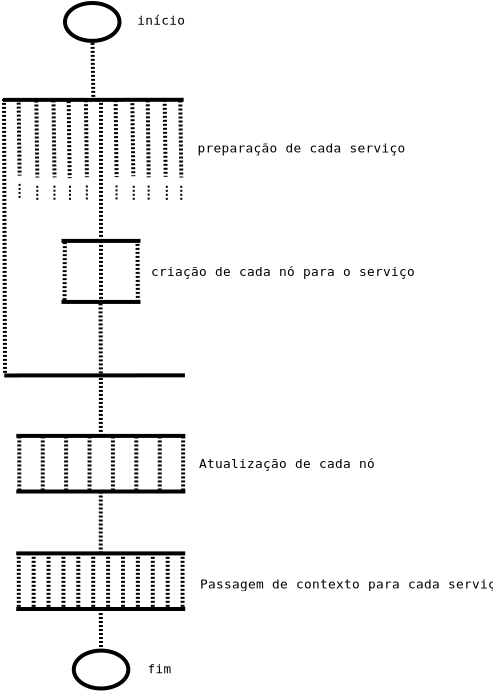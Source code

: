 <?xml version="1.0" encoding="UTF-8"?>
<dia:diagram xmlns:dia="http://www.lysator.liu.se/~alla/dia/">
  <dia:layer name="Segundo Plano" visible="true" active="true">
    <dia:object type="Flowchart - Ellipse" version="0" id="O0">
      <dia:attribute name="obj_pos">
        <dia:point val="21.149,3.205"/>
      </dia:attribute>
      <dia:attribute name="obj_bb">
        <dia:rectangle val="21.049,3.105;23.976,5.198"/>
      </dia:attribute>
      <dia:attribute name="elem_corner">
        <dia:point val="21.149,3.205"/>
      </dia:attribute>
      <dia:attribute name="elem_width">
        <dia:real val="2.727"/>
      </dia:attribute>
      <dia:attribute name="elem_height">
        <dia:real val="1.894"/>
      </dia:attribute>
      <dia:attribute name="border_width">
        <dia:real val="0.2"/>
      </dia:attribute>
      <dia:attribute name="show_background">
        <dia:boolean val="true"/>
      </dia:attribute>
      <dia:attribute name="padding">
        <dia:real val="0.354"/>
      </dia:attribute>
      <dia:attribute name="text">
        <dia:composite type="text">
          <dia:attribute name="string">
            <dia:string>##</dia:string>
          </dia:attribute>
          <dia:attribute name="font">
            <dia:font family="sans" style="0" name="Helvetica"/>
          </dia:attribute>
          <dia:attribute name="height">
            <dia:real val="0.8"/>
          </dia:attribute>
          <dia:attribute name="pos">
            <dia:point val="22.513,4.347"/>
          </dia:attribute>
          <dia:attribute name="color">
            <dia:color val="#000000"/>
          </dia:attribute>
          <dia:attribute name="alignment">
            <dia:enum val="1"/>
          </dia:attribute>
        </dia:composite>
      </dia:attribute>
    </dia:object>
    <dia:object type="Standard - Line" version="0" id="O1">
      <dia:attribute name="obj_pos">
        <dia:point val="18.05,8.05"/>
      </dia:attribute>
      <dia:attribute name="obj_bb">
        <dia:rectangle val="17.95,7.945;27.183,8.15"/>
      </dia:attribute>
      <dia:attribute name="conn_endpoints">
        <dia:point val="18.05,8.05"/>
        <dia:point val="27.083,8.045"/>
      </dia:attribute>
      <dia:attribute name="numcp">
        <dia:int val="1"/>
      </dia:attribute>
      <dia:attribute name="line_width">
        <dia:real val="0.2"/>
      </dia:attribute>
    </dia:object>
    <dia:object type="Standard - Line" version="0" id="O2">
      <dia:attribute name="obj_pos">
        <dia:point val="18.1,8"/>
      </dia:attribute>
      <dia:attribute name="obj_bb">
        <dia:rectangle val="18.0,7.9;18.25,21.8"/>
      </dia:attribute>
      <dia:attribute name="conn_endpoints">
        <dia:point val="18.1,8"/>
        <dia:point val="18.15,21.7"/>
      </dia:attribute>
      <dia:attribute name="numcp">
        <dia:int val="1"/>
      </dia:attribute>
      <dia:attribute name="line_width">
        <dia:real val="0.2"/>
      </dia:attribute>
      <dia:attribute name="line_style">
        <dia:enum val="4"/>
      </dia:attribute>
    </dia:object>
    <dia:object type="Standard - Text" version="1" id="O3">
      <dia:attribute name="obj_pos">
        <dia:point val="27.776,10.685"/>
      </dia:attribute>
      <dia:attribute name="obj_bb">
        <dia:rectangle val="27.776,10.09;37.786,10.835"/>
      </dia:attribute>
      <dia:attribute name="text">
        <dia:composite type="text">
          <dia:attribute name="string">
            <dia:string>#preparação de cada serviço#</dia:string>
          </dia:attribute>
          <dia:attribute name="font">
            <dia:font family="monospace" style="0" name="Courier"/>
          </dia:attribute>
          <dia:attribute name="height">
            <dia:real val="0.8"/>
          </dia:attribute>
          <dia:attribute name="pos">
            <dia:point val="27.776,10.685"/>
          </dia:attribute>
          <dia:attribute name="color">
            <dia:color val="#000000"/>
          </dia:attribute>
          <dia:attribute name="alignment">
            <dia:enum val="0"/>
          </dia:attribute>
        </dia:composite>
      </dia:attribute>
      <dia:attribute name="valign">
        <dia:enum val="3"/>
      </dia:attribute>
    </dia:object>
    <dia:object type="Standard - Line" version="0" id="O4">
      <dia:attribute name="obj_pos">
        <dia:point val="22.95,8"/>
      </dia:attribute>
      <dia:attribute name="obj_bb">
        <dia:rectangle val="22.849,7.9;23.049,15.05"/>
      </dia:attribute>
      <dia:attribute name="conn_endpoints">
        <dia:point val="22.95,8"/>
        <dia:point val="22.95,14.95"/>
      </dia:attribute>
      <dia:attribute name="numcp">
        <dia:int val="1"/>
      </dia:attribute>
      <dia:attribute name="line_width">
        <dia:real val="0.2"/>
      </dia:attribute>
      <dia:attribute name="line_style">
        <dia:enum val="4"/>
      </dia:attribute>
    </dia:object>
    <dia:object type="Standard - Line" version="0" id="O5">
      <dia:attribute name="obj_pos">
        <dia:point val="20.975,15.1"/>
      </dia:attribute>
      <dia:attribute name="obj_bb">
        <dia:rectangle val="20.875,15;25.025,15.2"/>
      </dia:attribute>
      <dia:attribute name="conn_endpoints">
        <dia:point val="20.975,15.1"/>
        <dia:point val="24.925,15.1"/>
      </dia:attribute>
      <dia:attribute name="numcp">
        <dia:int val="1"/>
      </dia:attribute>
      <dia:attribute name="line_width">
        <dia:real val="0.2"/>
      </dia:attribute>
    </dia:object>
    <dia:object type="Standard - Line" version="0" id="O6">
      <dia:attribute name="obj_pos">
        <dia:point val="21.142,15.161"/>
      </dia:attribute>
      <dia:attribute name="obj_bb">
        <dia:rectangle val="21.024,15.06;21.242,18.251"/>
      </dia:attribute>
      <dia:attribute name="conn_endpoints">
        <dia:point val="21.142,15.161"/>
        <dia:point val="21.125,18.15"/>
      </dia:attribute>
      <dia:attribute name="numcp">
        <dia:int val="1"/>
      </dia:attribute>
      <dia:attribute name="line_width">
        <dia:real val="0.2"/>
      </dia:attribute>
      <dia:attribute name="line_style">
        <dia:enum val="4"/>
      </dia:attribute>
    </dia:object>
    <dia:object type="Standard - Line" version="0" id="O7">
      <dia:attribute name="obj_pos">
        <dia:point val="22.95,15.1"/>
      </dia:attribute>
      <dia:attribute name="obj_bb">
        <dia:rectangle val="22.85,15;23.05,18.25"/>
      </dia:attribute>
      <dia:attribute name="conn_endpoints">
        <dia:point val="22.95,15.1"/>
        <dia:point val="22.95,18.151"/>
      </dia:attribute>
      <dia:attribute name="numcp">
        <dia:int val="1"/>
      </dia:attribute>
      <dia:attribute name="line_width">
        <dia:real val="0.2"/>
      </dia:attribute>
      <dia:attribute name="line_style">
        <dia:enum val="4"/>
      </dia:attribute>
      <dia:connections>
        <dia:connection handle="0" to="O5" connection="0"/>
        <dia:connection handle="1" to="O27" connection="0"/>
      </dia:connections>
    </dia:object>
    <dia:object type="Standard - Line" version="0" id="O8">
      <dia:attribute name="obj_pos">
        <dia:point val="24.775,15.05"/>
      </dia:attribute>
      <dia:attribute name="obj_bb">
        <dia:rectangle val="24.674,14.95;24.892,18.211"/>
      </dia:attribute>
      <dia:attribute name="conn_endpoints">
        <dia:point val="24.775,15.05"/>
        <dia:point val="24.791,18.11"/>
      </dia:attribute>
      <dia:attribute name="numcp">
        <dia:int val="1"/>
      </dia:attribute>
      <dia:attribute name="line_width">
        <dia:real val="0.2"/>
      </dia:attribute>
      <dia:attribute name="line_style">
        <dia:enum val="4"/>
      </dia:attribute>
    </dia:object>
    <dia:object type="Standard - Text" version="1" id="O9">
      <dia:attribute name="obj_pos">
        <dia:point val="25.45,16.85"/>
      </dia:attribute>
      <dia:attribute name="obj_bb">
        <dia:rectangle val="25.45,16.255;38.155,17"/>
      </dia:attribute>
      <dia:attribute name="text">
        <dia:composite type="text">
          <dia:attribute name="string">
            <dia:string>#criação de cada nó para o serviço#</dia:string>
          </dia:attribute>
          <dia:attribute name="font">
            <dia:font family="monospace" style="0" name="Courier"/>
          </dia:attribute>
          <dia:attribute name="height">
            <dia:real val="0.8"/>
          </dia:attribute>
          <dia:attribute name="pos">
            <dia:point val="25.45,16.85"/>
          </dia:attribute>
          <dia:attribute name="color">
            <dia:color val="#000000"/>
          </dia:attribute>
          <dia:attribute name="alignment">
            <dia:enum val="0"/>
          </dia:attribute>
        </dia:composite>
      </dia:attribute>
      <dia:attribute name="valign">
        <dia:enum val="3"/>
      </dia:attribute>
    </dia:object>
    <dia:object type="Standard - Line" version="0" id="O10">
      <dia:attribute name="obj_pos">
        <dia:point val="22.945,21.751"/>
      </dia:attribute>
      <dia:attribute name="obj_bb">
        <dia:rectangle val="22.84,21.651;23.045,24.95"/>
      </dia:attribute>
      <dia:attribute name="conn_endpoints">
        <dia:point val="22.945,21.751"/>
        <dia:point val="22.94,24.85"/>
      </dia:attribute>
      <dia:attribute name="numcp">
        <dia:int val="1"/>
      </dia:attribute>
      <dia:attribute name="line_width">
        <dia:real val="0.2"/>
      </dia:attribute>
      <dia:attribute name="line_style">
        <dia:enum val="4"/>
      </dia:attribute>
      <dia:connections>
        <dia:connection handle="1" to="O11" connection="0"/>
      </dia:connections>
    </dia:object>
    <dia:object type="Standard - Line" version="0" id="O11">
      <dia:attribute name="obj_pos">
        <dia:point val="18.715,24.85"/>
      </dia:attribute>
      <dia:attribute name="obj_bb">
        <dia:rectangle val="18.615,24.75;27.265,24.95"/>
      </dia:attribute>
      <dia:attribute name="conn_endpoints">
        <dia:point val="18.715,24.85"/>
        <dia:point val="27.165,24.85"/>
      </dia:attribute>
      <dia:attribute name="numcp">
        <dia:int val="1"/>
      </dia:attribute>
      <dia:attribute name="line_width">
        <dia:real val="0.2"/>
      </dia:attribute>
    </dia:object>
    <dia:object type="Standard - Line" version="0" id="O12">
      <dia:attribute name="obj_pos">
        <dia:point val="18.866,24.878"/>
      </dia:attribute>
      <dia:attribute name="obj_bb">
        <dia:rectangle val="18.767,24.778;18.966,27.728"/>
      </dia:attribute>
      <dia:attribute name="conn_endpoints">
        <dia:point val="18.866,24.878"/>
        <dia:point val="18.866,27.628"/>
      </dia:attribute>
      <dia:attribute name="numcp">
        <dia:int val="1"/>
      </dia:attribute>
      <dia:attribute name="line_width">
        <dia:real val="0.2"/>
      </dia:attribute>
      <dia:attribute name="line_style">
        <dia:enum val="4"/>
      </dia:attribute>
    </dia:object>
    <dia:object type="Standard - Text" version="1" id="O13">
      <dia:attribute name="obj_pos">
        <dia:point val="27.85,26.45"/>
      </dia:attribute>
      <dia:attribute name="obj_bb">
        <dia:rectangle val="27.85,25.855;36.32,26.6"/>
      </dia:attribute>
      <dia:attribute name="text">
        <dia:composite type="text">
          <dia:attribute name="string">
            <dia:string>#Atualização de cada nó#</dia:string>
          </dia:attribute>
          <dia:attribute name="font">
            <dia:font family="monospace" style="0" name="Courier"/>
          </dia:attribute>
          <dia:attribute name="height">
            <dia:real val="0.8"/>
          </dia:attribute>
          <dia:attribute name="pos">
            <dia:point val="27.85,26.45"/>
          </dia:attribute>
          <dia:attribute name="color">
            <dia:color val="#000000"/>
          </dia:attribute>
          <dia:attribute name="alignment">
            <dia:enum val="0"/>
          </dia:attribute>
        </dia:composite>
      </dia:attribute>
      <dia:attribute name="valign">
        <dia:enum val="3"/>
      </dia:attribute>
    </dia:object>
    <dia:object type="Standard - Line" version="0" id="O14">
      <dia:attribute name="obj_pos">
        <dia:point val="18.715,27.63"/>
      </dia:attribute>
      <dia:attribute name="obj_bb">
        <dia:rectangle val="18.615,27.53;27.265,27.73"/>
      </dia:attribute>
      <dia:attribute name="conn_endpoints">
        <dia:point val="18.715,27.63"/>
        <dia:point val="27.165,27.63"/>
      </dia:attribute>
      <dia:attribute name="numcp">
        <dia:int val="1"/>
      </dia:attribute>
      <dia:attribute name="line_width">
        <dia:real val="0.2"/>
      </dia:attribute>
    </dia:object>
    <dia:object type="Standard - Line" version="0" id="O15">
      <dia:attribute name="obj_pos">
        <dia:point val="22.925,18.225"/>
      </dia:attribute>
      <dia:attribute name="obj_bb">
        <dia:rectangle val="22.824,18.124;23.046,21.852"/>
      </dia:attribute>
      <dia:attribute name="conn_endpoints">
        <dia:point val="22.925,18.225"/>
        <dia:point val="22.945,21.751"/>
      </dia:attribute>
      <dia:attribute name="numcp">
        <dia:int val="1"/>
      </dia:attribute>
      <dia:attribute name="line_width">
        <dia:real val="0.2"/>
      </dia:attribute>
      <dia:attribute name="line_style">
        <dia:enum val="4"/>
      </dia:attribute>
      <dia:connections>
        <dia:connection handle="1" to="O0" connection="0"/>
      </dia:connections>
    </dia:object>
    <dia:object type="Standard - Line" version="0" id="O16">
      <dia:attribute name="obj_pos">
        <dia:point val="22.527,5.198"/>
      </dia:attribute>
      <dia:attribute name="obj_bb">
        <dia:rectangle val="22.426,5.097;22.668,8.149"/>
      </dia:attribute>
      <dia:attribute name="conn_endpoints">
        <dia:point val="22.527,5.198"/>
        <dia:point val="22.567,8.047"/>
      </dia:attribute>
      <dia:attribute name="numcp">
        <dia:int val="1"/>
      </dia:attribute>
      <dia:attribute name="line_width">
        <dia:real val="0.2"/>
      </dia:attribute>
      <dia:attribute name="line_style">
        <dia:enum val="4"/>
      </dia:attribute>
      <dia:connections>
        <dia:connection handle="0" to="O0" connection="16"/>
        <dia:connection handle="1" to="O1" connection="0"/>
      </dia:connections>
    </dia:object>
    <dia:object type="Standard - Text" version="1" id="O17">
      <dia:attribute name="obj_pos">
        <dia:point val="27.9,32.475"/>
      </dia:attribute>
      <dia:attribute name="obj_bb">
        <dia:rectangle val="27.9,31.88;42.53,32.625"/>
      </dia:attribute>
      <dia:attribute name="text">
        <dia:composite type="text">
          <dia:attribute name="string">
            <dia:string>#Passagem de contexto para cada serviço#</dia:string>
          </dia:attribute>
          <dia:attribute name="font">
            <dia:font family="monospace" style="0" name="Courier"/>
          </dia:attribute>
          <dia:attribute name="height">
            <dia:real val="0.8"/>
          </dia:attribute>
          <dia:attribute name="pos">
            <dia:point val="27.9,32.475"/>
          </dia:attribute>
          <dia:attribute name="color">
            <dia:color val="#000000"/>
          </dia:attribute>
          <dia:attribute name="alignment">
            <dia:enum val="0"/>
          </dia:attribute>
        </dia:composite>
      </dia:attribute>
      <dia:attribute name="valign">
        <dia:enum val="3"/>
      </dia:attribute>
    </dia:object>
    <dia:object type="Flowchart - Ellipse" version="0" id="O18">
      <dia:attribute name="obj_pos">
        <dia:point val="21.589,35.585"/>
      </dia:attribute>
      <dia:attribute name="obj_bb">
        <dia:rectangle val="21.489,35.485;24.416,37.578"/>
      </dia:attribute>
      <dia:attribute name="elem_corner">
        <dia:point val="21.589,35.585"/>
      </dia:attribute>
      <dia:attribute name="elem_width">
        <dia:real val="2.727"/>
      </dia:attribute>
      <dia:attribute name="elem_height">
        <dia:real val="1.894"/>
      </dia:attribute>
      <dia:attribute name="border_width">
        <dia:real val="0.2"/>
      </dia:attribute>
      <dia:attribute name="show_background">
        <dia:boolean val="true"/>
      </dia:attribute>
      <dia:attribute name="padding">
        <dia:real val="0.354"/>
      </dia:attribute>
      <dia:attribute name="text">
        <dia:composite type="text">
          <dia:attribute name="string">
            <dia:string>##</dia:string>
          </dia:attribute>
          <dia:attribute name="font">
            <dia:font family="sans" style="0" name="Helvetica"/>
          </dia:attribute>
          <dia:attribute name="height">
            <dia:real val="0.8"/>
          </dia:attribute>
          <dia:attribute name="pos">
            <dia:point val="22.953,36.727"/>
          </dia:attribute>
          <dia:attribute name="color">
            <dia:color val="#000000"/>
          </dia:attribute>
          <dia:attribute name="alignment">
            <dia:enum val="1"/>
          </dia:attribute>
        </dia:composite>
      </dia:attribute>
    </dia:object>
    <dia:object type="Standard - Line" version="0" id="O19">
      <dia:attribute name="obj_pos">
        <dia:point val="19.716,8.081"/>
      </dia:attribute>
      <dia:attribute name="obj_bb">
        <dia:rectangle val="19.615,7.98;19.868,12.033"/>
      </dia:attribute>
      <dia:attribute name="conn_endpoints">
        <dia:point val="19.716,8.081"/>
        <dia:point val="19.766,11.931"/>
      </dia:attribute>
      <dia:attribute name="numcp">
        <dia:int val="1"/>
      </dia:attribute>
      <dia:attribute name="line_width">
        <dia:real val="0.2"/>
      </dia:attribute>
      <dia:attribute name="line_style">
        <dia:enum val="4"/>
      </dia:attribute>
    </dia:object>
    <dia:object type="Standard - Line" version="0" id="O20">
      <dia:attribute name="obj_pos">
        <dia:point val="21.334,8.111"/>
      </dia:attribute>
      <dia:attribute name="obj_bb">
        <dia:rectangle val="21.232,8.01;21.485,12.063"/>
      </dia:attribute>
      <dia:attribute name="conn_endpoints">
        <dia:point val="21.334,8.111"/>
        <dia:point val="21.384,11.961"/>
      </dia:attribute>
      <dia:attribute name="numcp">
        <dia:int val="1"/>
      </dia:attribute>
      <dia:attribute name="line_width">
        <dia:real val="0.2"/>
      </dia:attribute>
      <dia:attribute name="line_style">
        <dia:enum val="4"/>
      </dia:attribute>
    </dia:object>
    <dia:object type="Standard - Line" version="0" id="O21">
      <dia:attribute name="obj_pos">
        <dia:point val="24.515,8.016"/>
      </dia:attribute>
      <dia:attribute name="obj_bb">
        <dia:rectangle val="24.414,7.915;24.667,11.968"/>
      </dia:attribute>
      <dia:attribute name="conn_endpoints">
        <dia:point val="24.515,8.016"/>
        <dia:point val="24.566,11.866"/>
      </dia:attribute>
      <dia:attribute name="numcp">
        <dia:int val="1"/>
      </dia:attribute>
      <dia:attribute name="line_width">
        <dia:real val="0.2"/>
      </dia:attribute>
      <dia:attribute name="line_style">
        <dia:enum val="4"/>
      </dia:attribute>
    </dia:object>
    <dia:object type="Standard - Line" version="0" id="O22">
      <dia:attribute name="obj_pos">
        <dia:point val="26.133,8.046"/>
      </dia:attribute>
      <dia:attribute name="obj_bb">
        <dia:rectangle val="26.031,7.945;26.284,11.998"/>
      </dia:attribute>
      <dia:attribute name="conn_endpoints">
        <dia:point val="26.133,8.046"/>
        <dia:point val="26.183,11.896"/>
      </dia:attribute>
      <dia:attribute name="numcp">
        <dia:int val="1"/>
      </dia:attribute>
      <dia:attribute name="line_width">
        <dia:real val="0.2"/>
      </dia:attribute>
      <dia:attribute name="line_style">
        <dia:enum val="4"/>
      </dia:attribute>
    </dia:object>
    <dia:object type="Standard - Line" version="0" id="O23">
      <dia:attribute name="obj_pos">
        <dia:point val="26.24,12.345"/>
      </dia:attribute>
      <dia:attribute name="obj_bb">
        <dia:rectangle val="26.19,12.295;26.29,13.095"/>
      </dia:attribute>
      <dia:attribute name="conn_endpoints">
        <dia:point val="26.24,12.345"/>
        <dia:point val="26.24,13.045"/>
      </dia:attribute>
      <dia:attribute name="numcp">
        <dia:int val="1"/>
      </dia:attribute>
      <dia:attribute name="line_style">
        <dia:enum val="4"/>
      </dia:attribute>
    </dia:object>
    <dia:object type="Standard - Line" version="0" id="O24">
      <dia:attribute name="obj_pos">
        <dia:point val="19.764,12.345"/>
      </dia:attribute>
      <dia:attribute name="obj_bb">
        <dia:rectangle val="19.714,12.295;19.814,13.095"/>
      </dia:attribute>
      <dia:attribute name="conn_endpoints">
        <dia:point val="19.764,12.345"/>
        <dia:point val="19.764,13.045"/>
      </dia:attribute>
      <dia:attribute name="numcp">
        <dia:int val="1"/>
      </dia:attribute>
      <dia:attribute name="line_style">
        <dia:enum val="4"/>
      </dia:attribute>
    </dia:object>
    <dia:object type="Standard - Line" version="0" id="O25">
      <dia:attribute name="obj_pos">
        <dia:point val="21.398,12.345"/>
      </dia:attribute>
      <dia:attribute name="obj_bb">
        <dia:rectangle val="21.348,12.295;21.448,13.095"/>
      </dia:attribute>
      <dia:attribute name="conn_endpoints">
        <dia:point val="21.398,12.345"/>
        <dia:point val="21.398,13.045"/>
      </dia:attribute>
      <dia:attribute name="numcp">
        <dia:int val="1"/>
      </dia:attribute>
      <dia:attribute name="line_style">
        <dia:enum val="4"/>
      </dia:attribute>
    </dia:object>
    <dia:object type="Standard - Line" version="0" id="O26">
      <dia:attribute name="obj_pos">
        <dia:point val="24.588,12.345"/>
      </dia:attribute>
      <dia:attribute name="obj_bb">
        <dia:rectangle val="24.538,12.295;24.638,13.095"/>
      </dia:attribute>
      <dia:attribute name="conn_endpoints">
        <dia:point val="24.588,12.345"/>
        <dia:point val="24.588,13.045"/>
      </dia:attribute>
      <dia:attribute name="numcp">
        <dia:int val="1"/>
      </dia:attribute>
      <dia:attribute name="line_style">
        <dia:enum val="4"/>
      </dia:attribute>
    </dia:object>
    <dia:object type="Standard - Line" version="0" id="O27">
      <dia:attribute name="obj_pos">
        <dia:point val="20.975,18.151"/>
      </dia:attribute>
      <dia:attribute name="obj_bb">
        <dia:rectangle val="20.875,18.05;25.025,18.25"/>
      </dia:attribute>
      <dia:attribute name="conn_endpoints">
        <dia:point val="20.975,18.151"/>
        <dia:point val="24.925,18.151"/>
      </dia:attribute>
      <dia:attribute name="numcp">
        <dia:int val="1"/>
      </dia:attribute>
      <dia:attribute name="line_width">
        <dia:real val="0.2"/>
      </dia:attribute>
    </dia:object>
    <dia:object type="Standard - Line" version="0" id="O28">
      <dia:attribute name="obj_pos">
        <dia:point val="20.037,24.878"/>
      </dia:attribute>
      <dia:attribute name="obj_bb">
        <dia:rectangle val="19.936,24.778;20.137,27.728"/>
      </dia:attribute>
      <dia:attribute name="conn_endpoints">
        <dia:point val="20.037,24.878"/>
        <dia:point val="20.037,27.628"/>
      </dia:attribute>
      <dia:attribute name="numcp">
        <dia:int val="1"/>
      </dia:attribute>
      <dia:attribute name="line_width">
        <dia:real val="0.2"/>
      </dia:attribute>
      <dia:attribute name="line_style">
        <dia:enum val="4"/>
      </dia:attribute>
    </dia:object>
    <dia:object type="Standard - Line" version="0" id="O29">
      <dia:attribute name="obj_pos">
        <dia:point val="21.206,24.878"/>
      </dia:attribute>
      <dia:attribute name="obj_bb">
        <dia:rectangle val="21.107,24.778;21.306,27.728"/>
      </dia:attribute>
      <dia:attribute name="conn_endpoints">
        <dia:point val="21.206,24.878"/>
        <dia:point val="21.206,27.628"/>
      </dia:attribute>
      <dia:attribute name="numcp">
        <dia:int val="1"/>
      </dia:attribute>
      <dia:attribute name="line_width">
        <dia:real val="0.2"/>
      </dia:attribute>
      <dia:attribute name="line_style">
        <dia:enum val="4"/>
      </dia:attribute>
    </dia:object>
    <dia:object type="Standard - Line" version="0" id="O30">
      <dia:attribute name="obj_pos">
        <dia:point val="22.377,24.878"/>
      </dia:attribute>
      <dia:attribute name="obj_bb">
        <dia:rectangle val="22.276,24.778;22.477,27.728"/>
      </dia:attribute>
      <dia:attribute name="conn_endpoints">
        <dia:point val="22.377,24.878"/>
        <dia:point val="22.377,27.628"/>
      </dia:attribute>
      <dia:attribute name="numcp">
        <dia:int val="1"/>
      </dia:attribute>
      <dia:attribute name="line_width">
        <dia:real val="0.2"/>
      </dia:attribute>
      <dia:attribute name="line_style">
        <dia:enum val="4"/>
      </dia:attribute>
    </dia:object>
    <dia:object type="Standard - Line" version="0" id="O31">
      <dia:attribute name="obj_pos">
        <dia:point val="23.547,24.878"/>
      </dia:attribute>
      <dia:attribute name="obj_bb">
        <dia:rectangle val="23.447,24.778;23.646,27.728"/>
      </dia:attribute>
      <dia:attribute name="conn_endpoints">
        <dia:point val="23.547,24.878"/>
        <dia:point val="23.547,27.628"/>
      </dia:attribute>
      <dia:attribute name="numcp">
        <dia:int val="1"/>
      </dia:attribute>
      <dia:attribute name="line_width">
        <dia:real val="0.2"/>
      </dia:attribute>
      <dia:attribute name="line_style">
        <dia:enum val="4"/>
      </dia:attribute>
    </dia:object>
    <dia:object type="Standard - Line" version="0" id="O32">
      <dia:attribute name="obj_pos">
        <dia:point val="24.716,24.878"/>
      </dia:attribute>
      <dia:attribute name="obj_bb">
        <dia:rectangle val="24.616,24.778;24.817,27.728"/>
      </dia:attribute>
      <dia:attribute name="conn_endpoints">
        <dia:point val="24.716,24.878"/>
        <dia:point val="24.716,27.628"/>
      </dia:attribute>
      <dia:attribute name="numcp">
        <dia:int val="1"/>
      </dia:attribute>
      <dia:attribute name="line_width">
        <dia:real val="0.2"/>
      </dia:attribute>
      <dia:attribute name="line_style">
        <dia:enum val="4"/>
      </dia:attribute>
    </dia:object>
    <dia:object type="Standard - Line" version="0" id="O33">
      <dia:attribute name="obj_pos">
        <dia:point val="25.887,24.878"/>
      </dia:attribute>
      <dia:attribute name="obj_bb">
        <dia:rectangle val="25.787,24.778;25.986,27.728"/>
      </dia:attribute>
      <dia:attribute name="conn_endpoints">
        <dia:point val="25.887,24.878"/>
        <dia:point val="25.887,27.628"/>
      </dia:attribute>
      <dia:attribute name="numcp">
        <dia:int val="1"/>
      </dia:attribute>
      <dia:attribute name="line_width">
        <dia:real val="0.2"/>
      </dia:attribute>
      <dia:attribute name="line_style">
        <dia:enum val="4"/>
      </dia:attribute>
    </dia:object>
    <dia:object type="Standard - Line" version="0" id="O34">
      <dia:attribute name="obj_pos">
        <dia:point val="27.056,24.878"/>
      </dia:attribute>
      <dia:attribute name="obj_bb">
        <dia:rectangle val="26.956,24.778;27.157,27.728"/>
      </dia:attribute>
      <dia:attribute name="conn_endpoints">
        <dia:point val="27.056,24.878"/>
        <dia:point val="27.056,27.628"/>
      </dia:attribute>
      <dia:attribute name="numcp">
        <dia:int val="1"/>
      </dia:attribute>
      <dia:attribute name="line_width">
        <dia:real val="0.2"/>
      </dia:attribute>
      <dia:attribute name="line_style">
        <dia:enum val="4"/>
      </dia:attribute>
    </dia:object>
    <dia:object type="Standard - Line" version="0" id="O35">
      <dia:attribute name="obj_pos">
        <dia:point val="22.94,27.63"/>
      </dia:attribute>
      <dia:attribute name="obj_bb">
        <dia:rectangle val="22.836,27.53;23.04,30.825"/>
      </dia:attribute>
      <dia:attribute name="conn_endpoints">
        <dia:point val="22.94,27.63"/>
        <dia:point val="22.936,30.725"/>
      </dia:attribute>
      <dia:attribute name="numcp">
        <dia:int val="1"/>
      </dia:attribute>
      <dia:attribute name="line_width">
        <dia:real val="0.2"/>
      </dia:attribute>
      <dia:attribute name="line_style">
        <dia:enum val="4"/>
      </dia:attribute>
      <dia:connections>
        <dia:connection handle="0" to="O14" connection="0"/>
        <dia:connection handle="1" to="O36" connection="0"/>
      </dia:connections>
    </dia:object>
    <dia:object type="Standard - Line" version="0" id="O36">
      <dia:attribute name="obj_pos">
        <dia:point val="18.712,30.725"/>
      </dia:attribute>
      <dia:attribute name="obj_bb">
        <dia:rectangle val="18.611,30.625;27.262,30.825"/>
      </dia:attribute>
      <dia:attribute name="conn_endpoints">
        <dia:point val="18.712,30.725"/>
        <dia:point val="27.162,30.725"/>
      </dia:attribute>
      <dia:attribute name="numcp">
        <dia:int val="1"/>
      </dia:attribute>
      <dia:attribute name="line_width">
        <dia:real val="0.2"/>
      </dia:attribute>
    </dia:object>
    <dia:object type="Standard - Line" version="0" id="O37">
      <dia:attribute name="obj_pos">
        <dia:point val="18.838,30.697"/>
      </dia:attribute>
      <dia:attribute name="obj_bb">
        <dia:rectangle val="18.738,30.597;18.938,33.547"/>
      </dia:attribute>
      <dia:attribute name="conn_endpoints">
        <dia:point val="18.838,30.697"/>
        <dia:point val="18.838,33.447"/>
      </dia:attribute>
      <dia:attribute name="numcp">
        <dia:int val="1"/>
      </dia:attribute>
      <dia:attribute name="line_width">
        <dia:real val="0.2"/>
      </dia:attribute>
      <dia:attribute name="line_style">
        <dia:enum val="4"/>
      </dia:attribute>
    </dia:object>
    <dia:object type="Standard - Line" version="0" id="O38">
      <dia:attribute name="obj_pos">
        <dia:point val="18.712,33.505"/>
      </dia:attribute>
      <dia:attribute name="obj_bb">
        <dia:rectangle val="18.611,33.405;27.262,33.605"/>
      </dia:attribute>
      <dia:attribute name="conn_endpoints">
        <dia:point val="18.712,33.505"/>
        <dia:point val="27.162,33.505"/>
      </dia:attribute>
      <dia:attribute name="numcp">
        <dia:int val="1"/>
      </dia:attribute>
      <dia:attribute name="line_width">
        <dia:real val="0.2"/>
      </dia:attribute>
    </dia:object>
    <dia:object type="Standard - Line" version="0" id="O39">
      <dia:attribute name="obj_pos">
        <dia:point val="21.072,30.697"/>
      </dia:attribute>
      <dia:attribute name="obj_bb">
        <dia:rectangle val="20.972,30.597;21.172,33.547"/>
      </dia:attribute>
      <dia:attribute name="conn_endpoints">
        <dia:point val="21.072,30.697"/>
        <dia:point val="21.072,33.447"/>
      </dia:attribute>
      <dia:attribute name="numcp">
        <dia:int val="1"/>
      </dia:attribute>
      <dia:attribute name="line_width">
        <dia:real val="0.2"/>
      </dia:attribute>
      <dia:attribute name="line_style">
        <dia:enum val="4"/>
      </dia:attribute>
    </dia:object>
    <dia:object type="Standard - Line" version="0" id="O40">
      <dia:attribute name="obj_pos">
        <dia:point val="19.583,30.697"/>
      </dia:attribute>
      <dia:attribute name="obj_bb">
        <dia:rectangle val="19.483,30.597;19.683,33.547"/>
      </dia:attribute>
      <dia:attribute name="conn_endpoints">
        <dia:point val="19.583,30.697"/>
        <dia:point val="19.583,33.447"/>
      </dia:attribute>
      <dia:attribute name="numcp">
        <dia:int val="1"/>
      </dia:attribute>
      <dia:attribute name="line_width">
        <dia:real val="0.2"/>
      </dia:attribute>
      <dia:attribute name="line_style">
        <dia:enum val="4"/>
      </dia:attribute>
    </dia:object>
    <dia:object type="Standard - Line" version="0" id="O41">
      <dia:attribute name="obj_pos">
        <dia:point val="22.561,30.697"/>
      </dia:attribute>
      <dia:attribute name="obj_bb">
        <dia:rectangle val="22.461,30.597;22.661,33.547"/>
      </dia:attribute>
      <dia:attribute name="conn_endpoints">
        <dia:point val="22.561,30.697"/>
        <dia:point val="22.561,33.447"/>
      </dia:attribute>
      <dia:attribute name="numcp">
        <dia:int val="1"/>
      </dia:attribute>
      <dia:attribute name="line_width">
        <dia:real val="0.2"/>
      </dia:attribute>
      <dia:attribute name="line_style">
        <dia:enum val="4"/>
      </dia:attribute>
    </dia:object>
    <dia:object type="Standard - Line" version="0" id="O42">
      <dia:attribute name="obj_pos">
        <dia:point val="24.794,30.697"/>
      </dia:attribute>
      <dia:attribute name="obj_bb">
        <dia:rectangle val="24.694,30.597;24.894,33.547"/>
      </dia:attribute>
      <dia:attribute name="conn_endpoints">
        <dia:point val="24.794,30.697"/>
        <dia:point val="24.794,33.447"/>
      </dia:attribute>
      <dia:attribute name="numcp">
        <dia:int val="1"/>
      </dia:attribute>
      <dia:attribute name="line_width">
        <dia:real val="0.2"/>
      </dia:attribute>
      <dia:attribute name="line_style">
        <dia:enum val="4"/>
      </dia:attribute>
    </dia:object>
    <dia:object type="Standard - Line" version="0" id="O43">
      <dia:attribute name="obj_pos">
        <dia:point val="23.305,30.697"/>
      </dia:attribute>
      <dia:attribute name="obj_bb">
        <dia:rectangle val="23.205,30.597;23.405,33.547"/>
      </dia:attribute>
      <dia:attribute name="conn_endpoints">
        <dia:point val="23.305,30.697"/>
        <dia:point val="23.305,33.447"/>
      </dia:attribute>
      <dia:attribute name="numcp">
        <dia:int val="1"/>
      </dia:attribute>
      <dia:attribute name="line_width">
        <dia:real val="0.2"/>
      </dia:attribute>
      <dia:attribute name="line_style">
        <dia:enum val="4"/>
      </dia:attribute>
    </dia:object>
    <dia:object type="Standard - Line" version="0" id="O44">
      <dia:attribute name="obj_pos">
        <dia:point val="27.028,30.697"/>
      </dia:attribute>
      <dia:attribute name="obj_bb">
        <dia:rectangle val="26.928,30.597;27.128,33.547"/>
      </dia:attribute>
      <dia:attribute name="conn_endpoints">
        <dia:point val="27.028,30.697"/>
        <dia:point val="27.028,33.447"/>
      </dia:attribute>
      <dia:attribute name="numcp">
        <dia:int val="1"/>
      </dia:attribute>
      <dia:attribute name="line_width">
        <dia:real val="0.2"/>
      </dia:attribute>
      <dia:attribute name="line_style">
        <dia:enum val="4"/>
      </dia:attribute>
    </dia:object>
    <dia:object type="Standard - Line" version="0" id="O45">
      <dia:attribute name="obj_pos">
        <dia:point val="25.539,30.697"/>
      </dia:attribute>
      <dia:attribute name="obj_bb">
        <dia:rectangle val="25.439,30.597;25.639,33.547"/>
      </dia:attribute>
      <dia:attribute name="conn_endpoints">
        <dia:point val="25.539,30.697"/>
        <dia:point val="25.539,33.447"/>
      </dia:attribute>
      <dia:attribute name="numcp">
        <dia:int val="1"/>
      </dia:attribute>
      <dia:attribute name="line_width">
        <dia:real val="0.2"/>
      </dia:attribute>
      <dia:attribute name="line_style">
        <dia:enum val="4"/>
      </dia:attribute>
    </dia:object>
    <dia:object type="Standard - Line" version="0" id="O46">
      <dia:attribute name="obj_pos">
        <dia:point val="22.936,33.505"/>
      </dia:attribute>
      <dia:attribute name="obj_bb">
        <dia:rectangle val="22.836,33.404;23.053,35.686"/>
      </dia:attribute>
      <dia:attribute name="conn_endpoints">
        <dia:point val="22.936,33.505"/>
        <dia:point val="22.953,35.585"/>
      </dia:attribute>
      <dia:attribute name="numcp">
        <dia:int val="1"/>
      </dia:attribute>
      <dia:attribute name="line_width">
        <dia:real val="0.2"/>
      </dia:attribute>
      <dia:attribute name="line_style">
        <dia:enum val="4"/>
      </dia:attribute>
      <dia:connections>
        <dia:connection handle="0" to="O38" connection="0"/>
        <dia:connection handle="1" to="O18" connection="4"/>
      </dia:connections>
    </dia:object>
    <dia:object type="Standard - Line" version="0" id="O47">
      <dia:attribute name="obj_pos">
        <dia:point val="20.327,30.697"/>
      </dia:attribute>
      <dia:attribute name="obj_bb">
        <dia:rectangle val="20.227,30.597;20.427,33.547"/>
      </dia:attribute>
      <dia:attribute name="conn_endpoints">
        <dia:point val="20.327,30.697"/>
        <dia:point val="20.327,33.447"/>
      </dia:attribute>
      <dia:attribute name="numcp">
        <dia:int val="1"/>
      </dia:attribute>
      <dia:attribute name="line_width">
        <dia:real val="0.2"/>
      </dia:attribute>
      <dia:attribute name="line_style">
        <dia:enum val="4"/>
      </dia:attribute>
    </dia:object>
    <dia:object type="Standard - Line" version="0" id="O48">
      <dia:attribute name="obj_pos">
        <dia:point val="21.816,30.697"/>
      </dia:attribute>
      <dia:attribute name="obj_bb">
        <dia:rectangle val="21.716,30.597;21.916,33.577"/>
      </dia:attribute>
      <dia:attribute name="conn_endpoints">
        <dia:point val="21.816,30.697"/>
        <dia:point val="21.816,33.477"/>
      </dia:attribute>
      <dia:attribute name="numcp">
        <dia:int val="1"/>
      </dia:attribute>
      <dia:attribute name="line_width">
        <dia:real val="0.2"/>
      </dia:attribute>
      <dia:attribute name="line_style">
        <dia:enum val="4"/>
      </dia:attribute>
      <dia:connections>
        <dia:connection handle="0" to="O36" connection="0"/>
        <dia:connection handle="1" to="O38" connection="0"/>
      </dia:connections>
    </dia:object>
    <dia:object type="Standard - Line" version="0" id="O49">
      <dia:attribute name="obj_pos">
        <dia:point val="24.05,30.697"/>
      </dia:attribute>
      <dia:attribute name="obj_bb">
        <dia:rectangle val="23.95,30.597;24.15,33.547"/>
      </dia:attribute>
      <dia:attribute name="conn_endpoints">
        <dia:point val="24.05,30.697"/>
        <dia:point val="24.05,33.447"/>
      </dia:attribute>
      <dia:attribute name="numcp">
        <dia:int val="1"/>
      </dia:attribute>
      <dia:attribute name="line_width">
        <dia:real val="0.2"/>
      </dia:attribute>
      <dia:attribute name="line_style">
        <dia:enum val="4"/>
      </dia:attribute>
    </dia:object>
    <dia:object type="Standard - Line" version="0" id="O50">
      <dia:attribute name="obj_pos">
        <dia:point val="26.284,30.697"/>
      </dia:attribute>
      <dia:attribute name="obj_bb">
        <dia:rectangle val="26.183,30.597;26.384,33.547"/>
      </dia:attribute>
      <dia:attribute name="conn_endpoints">
        <dia:point val="26.284,30.697"/>
        <dia:point val="26.284,33.447"/>
      </dia:attribute>
      <dia:attribute name="numcp">
        <dia:int val="1"/>
      </dia:attribute>
      <dia:attribute name="line_width">
        <dia:real val="0.2"/>
      </dia:attribute>
      <dia:attribute name="line_style">
        <dia:enum val="4"/>
      </dia:attribute>
    </dia:object>
    <dia:object type="Standard - Line" version="0" id="O51">
      <dia:attribute name="obj_pos">
        <dia:point val="18.83,7.986"/>
      </dia:attribute>
      <dia:attribute name="obj_bb">
        <dia:rectangle val="18.728,7.885;18.981,11.938"/>
      </dia:attribute>
      <dia:attribute name="conn_endpoints">
        <dia:point val="18.83,7.986"/>
        <dia:point val="18.88,11.836"/>
      </dia:attribute>
      <dia:attribute name="numcp">
        <dia:int val="1"/>
      </dia:attribute>
      <dia:attribute name="line_width">
        <dia:real val="0.2"/>
      </dia:attribute>
      <dia:attribute name="line_style">
        <dia:enum val="4"/>
      </dia:attribute>
    </dia:object>
    <dia:object type="Standard - Line" version="0" id="O52">
      <dia:attribute name="obj_pos">
        <dia:point val="18.878,12.25"/>
      </dia:attribute>
      <dia:attribute name="obj_bb">
        <dia:rectangle val="18.828,12.2;18.927,13.0"/>
      </dia:attribute>
      <dia:attribute name="conn_endpoints">
        <dia:point val="18.878,12.25"/>
        <dia:point val="18.878,12.95"/>
      </dia:attribute>
      <dia:attribute name="numcp">
        <dia:int val="1"/>
      </dia:attribute>
      <dia:attribute name="line_style">
        <dia:enum val="4"/>
      </dia:attribute>
    </dia:object>
    <dia:object type="Standard - Line" version="0" id="O53">
      <dia:attribute name="obj_pos">
        <dia:point val="20.575,8.076"/>
      </dia:attribute>
      <dia:attribute name="obj_bb">
        <dia:rectangle val="20.473,7.975;20.726,12.028"/>
      </dia:attribute>
      <dia:attribute name="conn_endpoints">
        <dia:point val="20.575,8.076"/>
        <dia:point val="20.625,11.926"/>
      </dia:attribute>
      <dia:attribute name="numcp">
        <dia:int val="1"/>
      </dia:attribute>
      <dia:attribute name="line_width">
        <dia:real val="0.2"/>
      </dia:attribute>
      <dia:attribute name="line_style">
        <dia:enum val="4"/>
      </dia:attribute>
    </dia:object>
    <dia:object type="Standard - Line" version="0" id="O54">
      <dia:attribute name="obj_pos">
        <dia:point val="20.622,12.34"/>
      </dia:attribute>
      <dia:attribute name="obj_bb">
        <dia:rectangle val="20.573,12.29;20.672,13.09"/>
      </dia:attribute>
      <dia:attribute name="conn_endpoints">
        <dia:point val="20.622,12.34"/>
        <dia:point val="20.622,13.04"/>
      </dia:attribute>
      <dia:attribute name="numcp">
        <dia:int val="1"/>
      </dia:attribute>
      <dia:attribute name="line_style">
        <dia:enum val="4"/>
      </dia:attribute>
    </dia:object>
    <dia:object type="Standard - Line" version="0" id="O55">
      <dia:attribute name="obj_pos">
        <dia:point val="22.195,8.066"/>
      </dia:attribute>
      <dia:attribute name="obj_bb">
        <dia:rectangle val="22.093,7.965;22.346,12.018"/>
      </dia:attribute>
      <dia:attribute name="conn_endpoints">
        <dia:point val="22.195,8.066"/>
        <dia:point val="22.245,11.916"/>
      </dia:attribute>
      <dia:attribute name="numcp">
        <dia:int val="1"/>
      </dia:attribute>
      <dia:attribute name="line_width">
        <dia:real val="0.2"/>
      </dia:attribute>
      <dia:attribute name="line_style">
        <dia:enum val="4"/>
      </dia:attribute>
    </dia:object>
    <dia:object type="Standard - Line" version="0" id="O56">
      <dia:attribute name="obj_pos">
        <dia:point val="22.242,12.33"/>
      </dia:attribute>
      <dia:attribute name="obj_bb">
        <dia:rectangle val="22.192,12.28;22.293,13.08"/>
      </dia:attribute>
      <dia:attribute name="conn_endpoints">
        <dia:point val="22.242,12.33"/>
        <dia:point val="22.242,13.03"/>
      </dia:attribute>
      <dia:attribute name="numcp">
        <dia:int val="1"/>
      </dia:attribute>
      <dia:attribute name="line_style">
        <dia:enum val="4"/>
      </dia:attribute>
    </dia:object>
    <dia:object type="Standard - Line" version="0" id="O57">
      <dia:attribute name="obj_pos">
        <dia:point val="26.915,8.081"/>
      </dia:attribute>
      <dia:attribute name="obj_bb">
        <dia:rectangle val="26.813,7.98;27.066,12.033"/>
      </dia:attribute>
      <dia:attribute name="conn_endpoints">
        <dia:point val="26.915,8.081"/>
        <dia:point val="26.965,11.931"/>
      </dia:attribute>
      <dia:attribute name="numcp">
        <dia:int val="1"/>
      </dia:attribute>
      <dia:attribute name="line_width">
        <dia:real val="0.2"/>
      </dia:attribute>
      <dia:attribute name="line_style">
        <dia:enum val="4"/>
      </dia:attribute>
    </dia:object>
    <dia:object type="Standard - Line" version="0" id="O58">
      <dia:attribute name="obj_pos">
        <dia:point val="26.962,12.345"/>
      </dia:attribute>
      <dia:attribute name="obj_bb">
        <dia:rectangle val="26.913,12.295;27.012,13.095"/>
      </dia:attribute>
      <dia:attribute name="conn_endpoints">
        <dia:point val="26.962,12.345"/>
        <dia:point val="26.962,13.045"/>
      </dia:attribute>
      <dia:attribute name="numcp">
        <dia:int val="1"/>
      </dia:attribute>
      <dia:attribute name="line_style">
        <dia:enum val="4"/>
      </dia:attribute>
    </dia:object>
    <dia:object type="Standard - Line" version="0" id="O59">
      <dia:attribute name="obj_pos">
        <dia:point val="25.285,8.071"/>
      </dia:attribute>
      <dia:attribute name="obj_bb">
        <dia:rectangle val="25.183,7.97;25.436,12.023"/>
      </dia:attribute>
      <dia:attribute name="conn_endpoints">
        <dia:point val="25.285,8.071"/>
        <dia:point val="25.335,11.921"/>
      </dia:attribute>
      <dia:attribute name="numcp">
        <dia:int val="1"/>
      </dia:attribute>
      <dia:attribute name="line_width">
        <dia:real val="0.2"/>
      </dia:attribute>
      <dia:attribute name="line_style">
        <dia:enum val="4"/>
      </dia:attribute>
    </dia:object>
    <dia:object type="Standard - Line" version="0" id="O60">
      <dia:attribute name="obj_pos">
        <dia:point val="25.332,12.335"/>
      </dia:attribute>
      <dia:attribute name="obj_bb">
        <dia:rectangle val="25.282,12.285;25.383,13.085"/>
      </dia:attribute>
      <dia:attribute name="conn_endpoints">
        <dia:point val="25.332,12.335"/>
        <dia:point val="25.332,13.035"/>
      </dia:attribute>
      <dia:attribute name="numcp">
        <dia:int val="1"/>
      </dia:attribute>
      <dia:attribute name="line_style">
        <dia:enum val="4"/>
      </dia:attribute>
    </dia:object>
    <dia:object type="Standard - Line" version="0" id="O61">
      <dia:attribute name="obj_pos">
        <dia:point val="23.68,8.061"/>
      </dia:attribute>
      <dia:attribute name="obj_bb">
        <dia:rectangle val="23.578,7.96;23.831,12.013"/>
      </dia:attribute>
      <dia:attribute name="conn_endpoints">
        <dia:point val="23.68,8.061"/>
        <dia:point val="23.73,11.911"/>
      </dia:attribute>
      <dia:attribute name="numcp">
        <dia:int val="1"/>
      </dia:attribute>
      <dia:attribute name="line_width">
        <dia:real val="0.2"/>
      </dia:attribute>
      <dia:attribute name="line_style">
        <dia:enum val="4"/>
      </dia:attribute>
    </dia:object>
    <dia:object type="Standard - Line" version="0" id="O62">
      <dia:attribute name="obj_pos">
        <dia:point val="23.727,12.325"/>
      </dia:attribute>
      <dia:attribute name="obj_bb">
        <dia:rectangle val="23.677,12.275;23.777,13.075"/>
      </dia:attribute>
      <dia:attribute name="conn_endpoints">
        <dia:point val="23.727,12.325"/>
        <dia:point val="23.727,13.025"/>
      </dia:attribute>
      <dia:attribute name="numcp">
        <dia:int val="1"/>
      </dia:attribute>
      <dia:attribute name="line_style">
        <dia:enum val="4"/>
      </dia:attribute>
    </dia:object>
    <dia:object type="Standard - Text" version="1" id="O63">
      <dia:attribute name="obj_pos">
        <dia:point val="24.757,4.298"/>
      </dia:attribute>
      <dia:attribute name="obj_bb">
        <dia:rectangle val="24.757,3.703;27.067,4.448"/>
      </dia:attribute>
      <dia:attribute name="text">
        <dia:composite type="text">
          <dia:attribute name="string">
            <dia:string>#início#</dia:string>
          </dia:attribute>
          <dia:attribute name="font">
            <dia:font family="monospace" style="0" name="Courier"/>
          </dia:attribute>
          <dia:attribute name="height">
            <dia:real val="0.8"/>
          </dia:attribute>
          <dia:attribute name="pos">
            <dia:point val="24.757,4.298"/>
          </dia:attribute>
          <dia:attribute name="color">
            <dia:color val="#000000"/>
          </dia:attribute>
          <dia:attribute name="alignment">
            <dia:enum val="0"/>
          </dia:attribute>
        </dia:composite>
      </dia:attribute>
      <dia:attribute name="valign">
        <dia:enum val="3"/>
      </dia:attribute>
    </dia:object>
    <dia:object type="Standard - Text" version="1" id="O64">
      <dia:attribute name="obj_pos">
        <dia:point val="25.28,36.711"/>
      </dia:attribute>
      <dia:attribute name="obj_bb">
        <dia:rectangle val="25.28,36.116;26.435,36.861"/>
      </dia:attribute>
      <dia:attribute name="text">
        <dia:composite type="text">
          <dia:attribute name="string">
            <dia:string>#fim#</dia:string>
          </dia:attribute>
          <dia:attribute name="font">
            <dia:font family="monospace" style="0" name="Courier"/>
          </dia:attribute>
          <dia:attribute name="height">
            <dia:real val="0.8"/>
          </dia:attribute>
          <dia:attribute name="pos">
            <dia:point val="25.28,36.711"/>
          </dia:attribute>
          <dia:attribute name="color">
            <dia:color val="#000000"/>
          </dia:attribute>
          <dia:attribute name="alignment">
            <dia:enum val="0"/>
          </dia:attribute>
        </dia:composite>
      </dia:attribute>
      <dia:attribute name="valign">
        <dia:enum val="3"/>
      </dia:attribute>
    </dia:object>
    <dia:object type="Standard - Line" version="0" id="O65">
      <dia:attribute name="obj_pos">
        <dia:point val="18.113,21.827"/>
      </dia:attribute>
      <dia:attribute name="obj_bb">
        <dia:rectangle val="18.013,21.722;27.246,21.927"/>
      </dia:attribute>
      <dia:attribute name="conn_endpoints">
        <dia:point val="18.113,21.827"/>
        <dia:point val="27.146,21.822"/>
      </dia:attribute>
      <dia:attribute name="numcp">
        <dia:int val="1"/>
      </dia:attribute>
      <dia:attribute name="line_width">
        <dia:real val="0.2"/>
      </dia:attribute>
    </dia:object>
  </dia:layer>
</dia:diagram>
